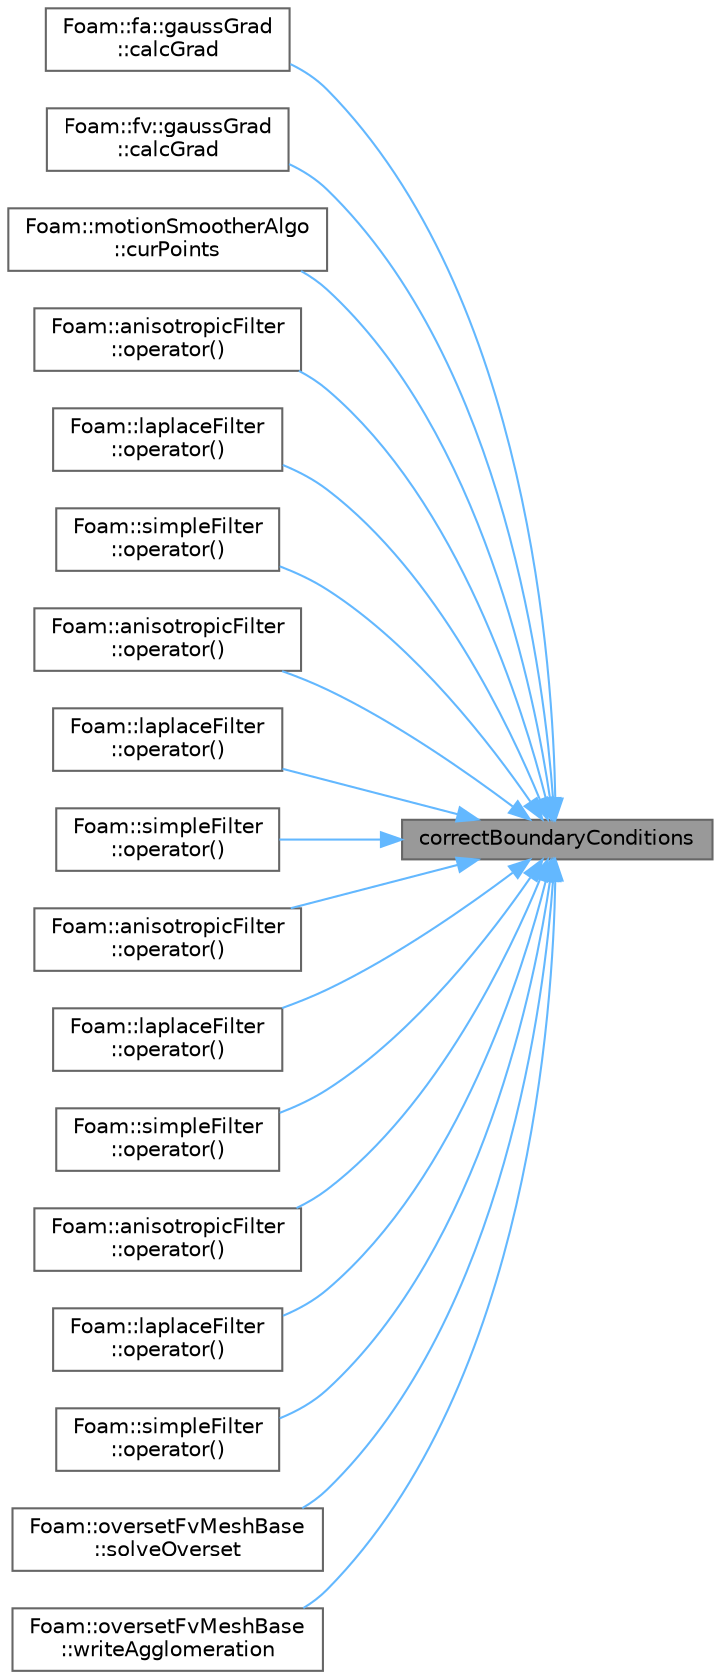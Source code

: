 digraph "correctBoundaryConditions"
{
 // LATEX_PDF_SIZE
  bgcolor="transparent";
  edge [fontname=Helvetica,fontsize=10,labelfontname=Helvetica,labelfontsize=10];
  node [fontname=Helvetica,fontsize=10,shape=box,height=0.2,width=0.4];
  rankdir="RL";
  Node1 [id="Node000001",label="correctBoundaryConditions",height=0.2,width=0.4,color="gray40", fillcolor="grey60", style="filled", fontcolor="black",tooltip=" "];
  Node1 -> Node2 [id="edge1_Node000001_Node000002",dir="back",color="steelblue1",style="solid",tooltip=" "];
  Node2 [id="Node000002",label="Foam::fa::gaussGrad\l::calcGrad",height=0.2,width=0.4,color="grey40", fillcolor="white", style="filled",URL="$classFoam_1_1fa_1_1gaussGrad.html#ac2dbf68ac9d8106d1a630c53c811951d",tooltip=" "];
  Node1 -> Node3 [id="edge2_Node000001_Node000003",dir="back",color="steelblue1",style="solid",tooltip=" "];
  Node3 [id="Node000003",label="Foam::fv::gaussGrad\l::calcGrad",height=0.2,width=0.4,color="grey40", fillcolor="white", style="filled",URL="$classFoam_1_1fv_1_1gaussGrad.html#a235976831405ff5c4770d4b4e1b015cb",tooltip=" "];
  Node1 -> Node4 [id="edge3_Node000001_Node000004",dir="back",color="steelblue1",style="solid",tooltip=" "];
  Node4 [id="Node000004",label="Foam::motionSmootherAlgo\l::curPoints",height=0.2,width=0.4,color="grey40", fillcolor="white", style="filled",URL="$classFoam_1_1motionSmootherAlgo.html#a1996b85ae62abe724454832e65fdbfa4",tooltip=" "];
  Node1 -> Node5 [id="edge4_Node000001_Node000005",dir="back",color="steelblue1",style="solid",tooltip=" "];
  Node5 [id="Node000005",label="Foam::anisotropicFilter\l::operator()",height=0.2,width=0.4,color="grey40", fillcolor="white", style="filled",URL="$classFoam_1_1anisotropicFilter.html#a57f485be4b718f128b5c974aea60a703",tooltip=" "];
  Node1 -> Node6 [id="edge5_Node000001_Node000006",dir="back",color="steelblue1",style="solid",tooltip=" "];
  Node6 [id="Node000006",label="Foam::laplaceFilter\l::operator()",height=0.2,width=0.4,color="grey40", fillcolor="white", style="filled",URL="$classFoam_1_1laplaceFilter.html#a57f485be4b718f128b5c974aea60a703",tooltip=" "];
  Node1 -> Node7 [id="edge6_Node000001_Node000007",dir="back",color="steelblue1",style="solid",tooltip=" "];
  Node7 [id="Node000007",label="Foam::simpleFilter\l::operator()",height=0.2,width=0.4,color="grey40", fillcolor="white", style="filled",URL="$classFoam_1_1simpleFilter.html#a57f485be4b718f128b5c974aea60a703",tooltip=" "];
  Node1 -> Node8 [id="edge7_Node000001_Node000008",dir="back",color="steelblue1",style="solid",tooltip=" "];
  Node8 [id="Node000008",label="Foam::anisotropicFilter\l::operator()",height=0.2,width=0.4,color="grey40", fillcolor="white", style="filled",URL="$classFoam_1_1anisotropicFilter.html#a73fe195c24e2c9c44594a426926a4f26",tooltip=" "];
  Node1 -> Node9 [id="edge8_Node000001_Node000009",dir="back",color="steelblue1",style="solid",tooltip=" "];
  Node9 [id="Node000009",label="Foam::laplaceFilter\l::operator()",height=0.2,width=0.4,color="grey40", fillcolor="white", style="filled",URL="$classFoam_1_1laplaceFilter.html#a73fe195c24e2c9c44594a426926a4f26",tooltip=" "];
  Node1 -> Node10 [id="edge9_Node000001_Node000010",dir="back",color="steelblue1",style="solid",tooltip=" "];
  Node10 [id="Node000010",label="Foam::simpleFilter\l::operator()",height=0.2,width=0.4,color="grey40", fillcolor="white", style="filled",URL="$classFoam_1_1simpleFilter.html#a73fe195c24e2c9c44594a426926a4f26",tooltip=" "];
  Node1 -> Node11 [id="edge10_Node000001_Node000011",dir="back",color="steelblue1",style="solid",tooltip=" "];
  Node11 [id="Node000011",label="Foam::anisotropicFilter\l::operator()",height=0.2,width=0.4,color="grey40", fillcolor="white", style="filled",URL="$classFoam_1_1anisotropicFilter.html#a09837db659ad2ae061756f47b021383a",tooltip=" "];
  Node1 -> Node12 [id="edge11_Node000001_Node000012",dir="back",color="steelblue1",style="solid",tooltip=" "];
  Node12 [id="Node000012",label="Foam::laplaceFilter\l::operator()",height=0.2,width=0.4,color="grey40", fillcolor="white", style="filled",URL="$classFoam_1_1laplaceFilter.html#a09837db659ad2ae061756f47b021383a",tooltip=" "];
  Node1 -> Node13 [id="edge12_Node000001_Node000013",dir="back",color="steelblue1",style="solid",tooltip=" "];
  Node13 [id="Node000013",label="Foam::simpleFilter\l::operator()",height=0.2,width=0.4,color="grey40", fillcolor="white", style="filled",URL="$classFoam_1_1simpleFilter.html#a09837db659ad2ae061756f47b021383a",tooltip=" "];
  Node1 -> Node14 [id="edge13_Node000001_Node000014",dir="back",color="steelblue1",style="solid",tooltip=" "];
  Node14 [id="Node000014",label="Foam::anisotropicFilter\l::operator()",height=0.2,width=0.4,color="grey40", fillcolor="white", style="filled",URL="$classFoam_1_1anisotropicFilter.html#a1aa2d7b3783d8556966ea1481eb4b54d",tooltip=" "];
  Node1 -> Node15 [id="edge14_Node000001_Node000015",dir="back",color="steelblue1",style="solid",tooltip=" "];
  Node15 [id="Node000015",label="Foam::laplaceFilter\l::operator()",height=0.2,width=0.4,color="grey40", fillcolor="white", style="filled",URL="$classFoam_1_1laplaceFilter.html#a1aa2d7b3783d8556966ea1481eb4b54d",tooltip=" "];
  Node1 -> Node16 [id="edge15_Node000001_Node000016",dir="back",color="steelblue1",style="solid",tooltip=" "];
  Node16 [id="Node000016",label="Foam::simpleFilter\l::operator()",height=0.2,width=0.4,color="grey40", fillcolor="white", style="filled",URL="$classFoam_1_1simpleFilter.html#a1aa2d7b3783d8556966ea1481eb4b54d",tooltip=" "];
  Node1 -> Node17 [id="edge16_Node000001_Node000017",dir="back",color="steelblue1",style="solid",tooltip=" "];
  Node17 [id="Node000017",label="Foam::oversetFvMeshBase\l::solveOverset",height=0.2,width=0.4,color="grey40", fillcolor="white", style="filled",URL="$classFoam_1_1oversetFvMeshBase.html#a6d2e5e142da53a259f74d242025b06e4",tooltip=" "];
  Node1 -> Node18 [id="edge17_Node000001_Node000018",dir="back",color="steelblue1",style="solid",tooltip=" "];
  Node18 [id="Node000018",label="Foam::oversetFvMeshBase\l::writeAgglomeration",height=0.2,width=0.4,color="grey40", fillcolor="white", style="filled",URL="$classFoam_1_1oversetFvMeshBase.html#a16120e619340e23f6fcbc35a54503d8e",tooltip=" "];
}
